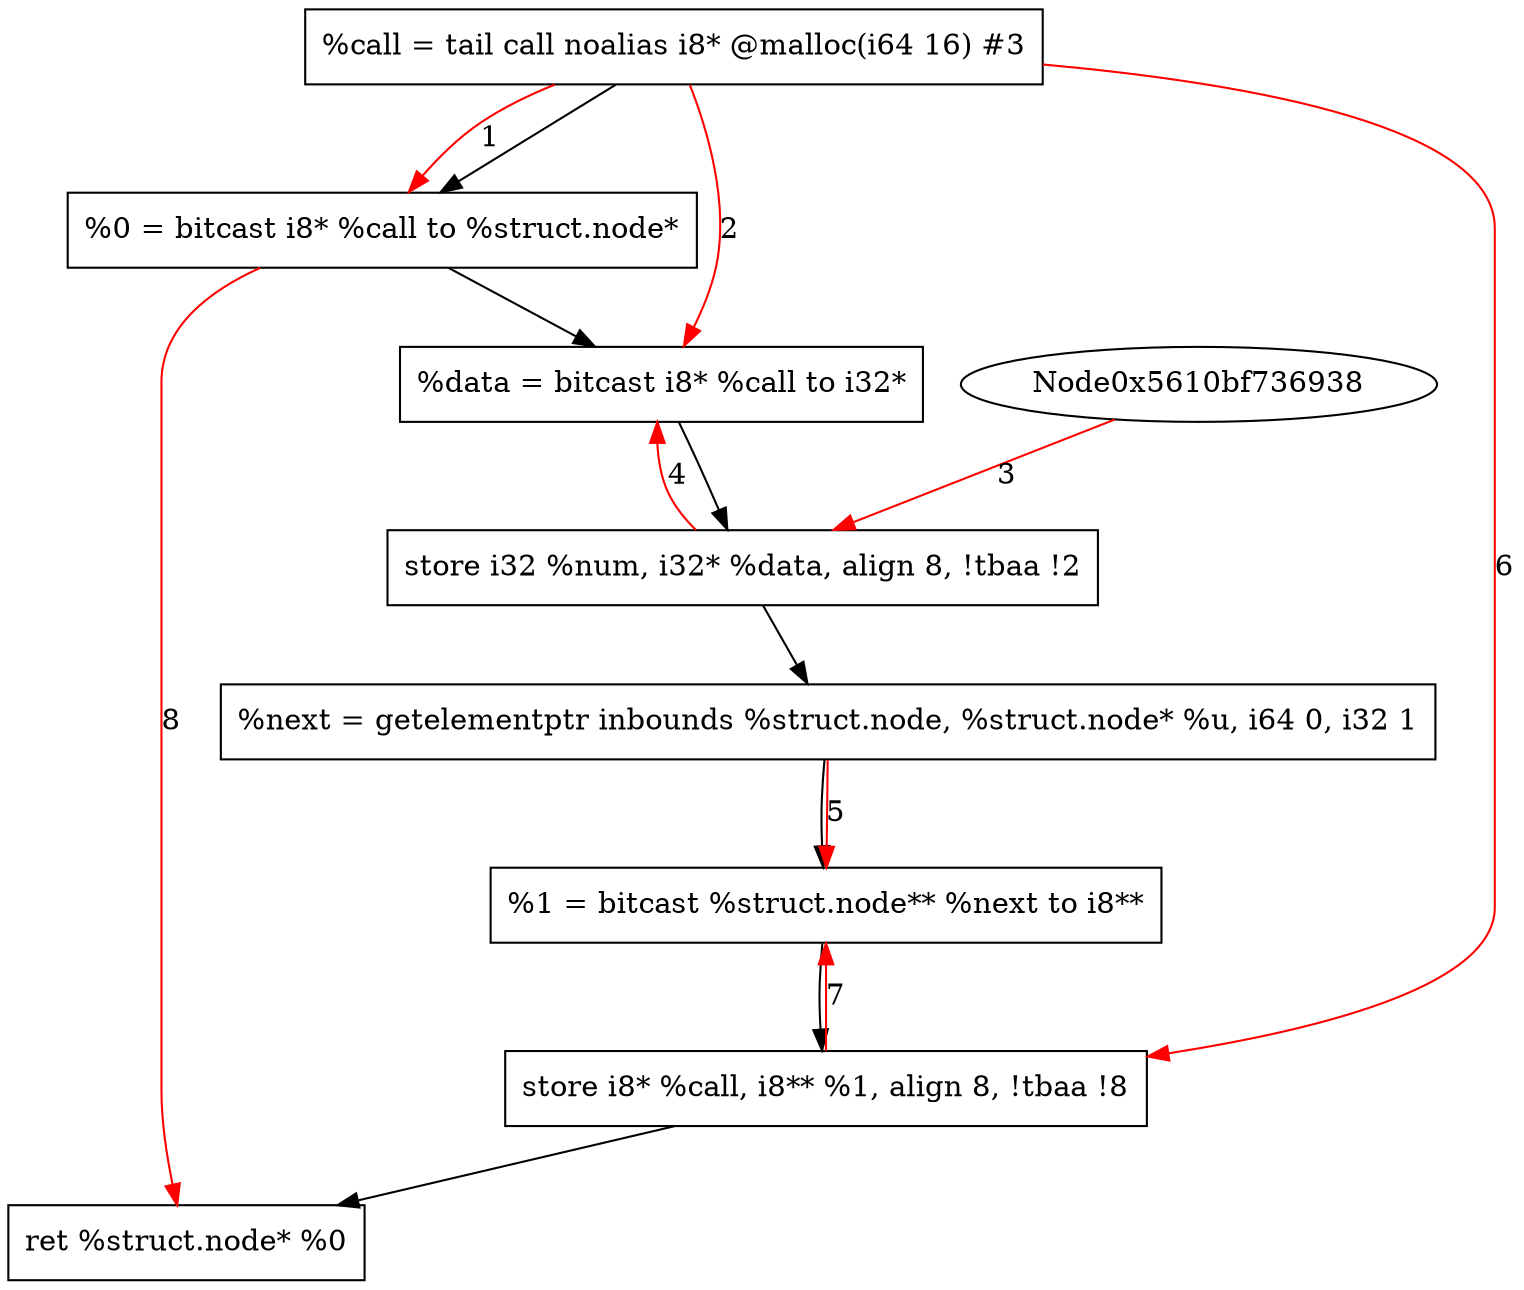 digraph "CDFG for'func' function" {
	Node0x5610bf73de40[shape=record, label="  %call = tail call noalias i8* @malloc(i64 16) #3"]
	Node0x5610bf73dda8[shape=record, label="  %0 = bitcast i8* %call to %struct.node*"]
	Node0x5610bf7478d8[shape=record, label="  %data = bitcast i8* %call to i32*"]
	Node0x5610bf747970[shape=record, label="  store i32 %num, i32* %data, align 8, !tbaa !2"]
	Node0x5610bf747a08[shape=record, label="  %next = getelementptr inbounds %struct.node, %struct.node* %u, i64 0, i32 1"]
	Node0x5610bf747a98[shape=record, label="  %1 = bitcast %struct.node** %next to i8**"]
	Node0x5610bf747b30[shape=record, label="  store i8* %call, i8** %1, align 8, !tbaa !8"]
	Node0x5610bf747b98[shape=record, label="  ret %struct.node* %0"]
	Node0x5610bf73de40 -> Node0x5610bf73dda8
	Node0x5610bf73dda8 -> Node0x5610bf7478d8
	Node0x5610bf7478d8 -> Node0x5610bf747970
	Node0x5610bf747970 -> Node0x5610bf747a08
	Node0x5610bf747a08 -> Node0x5610bf747a98
	Node0x5610bf747a98 -> Node0x5610bf747b30
	Node0x5610bf747b30 -> Node0x5610bf747b98
edge [color=red]
	Node0x5610bf73de40 -> Node0x5610bf73dda8[label="1"]
	Node0x5610bf73de40 -> Node0x5610bf7478d8[label="2"]
	Node0x5610bf736938 -> Node0x5610bf747970[label="3"]
	Node0x5610bf747970 -> Node0x5610bf7478d8[label="4"]
	Node0x5610bf747a08 -> Node0x5610bf747a98[label="5"]
	Node0x5610bf73de40 -> Node0x5610bf747b30[label="6"]
	Node0x5610bf747b30 -> Node0x5610bf747a98[label="7"]
	Node0x5610bf73dda8 -> Node0x5610bf747b98[label="8"]
}

